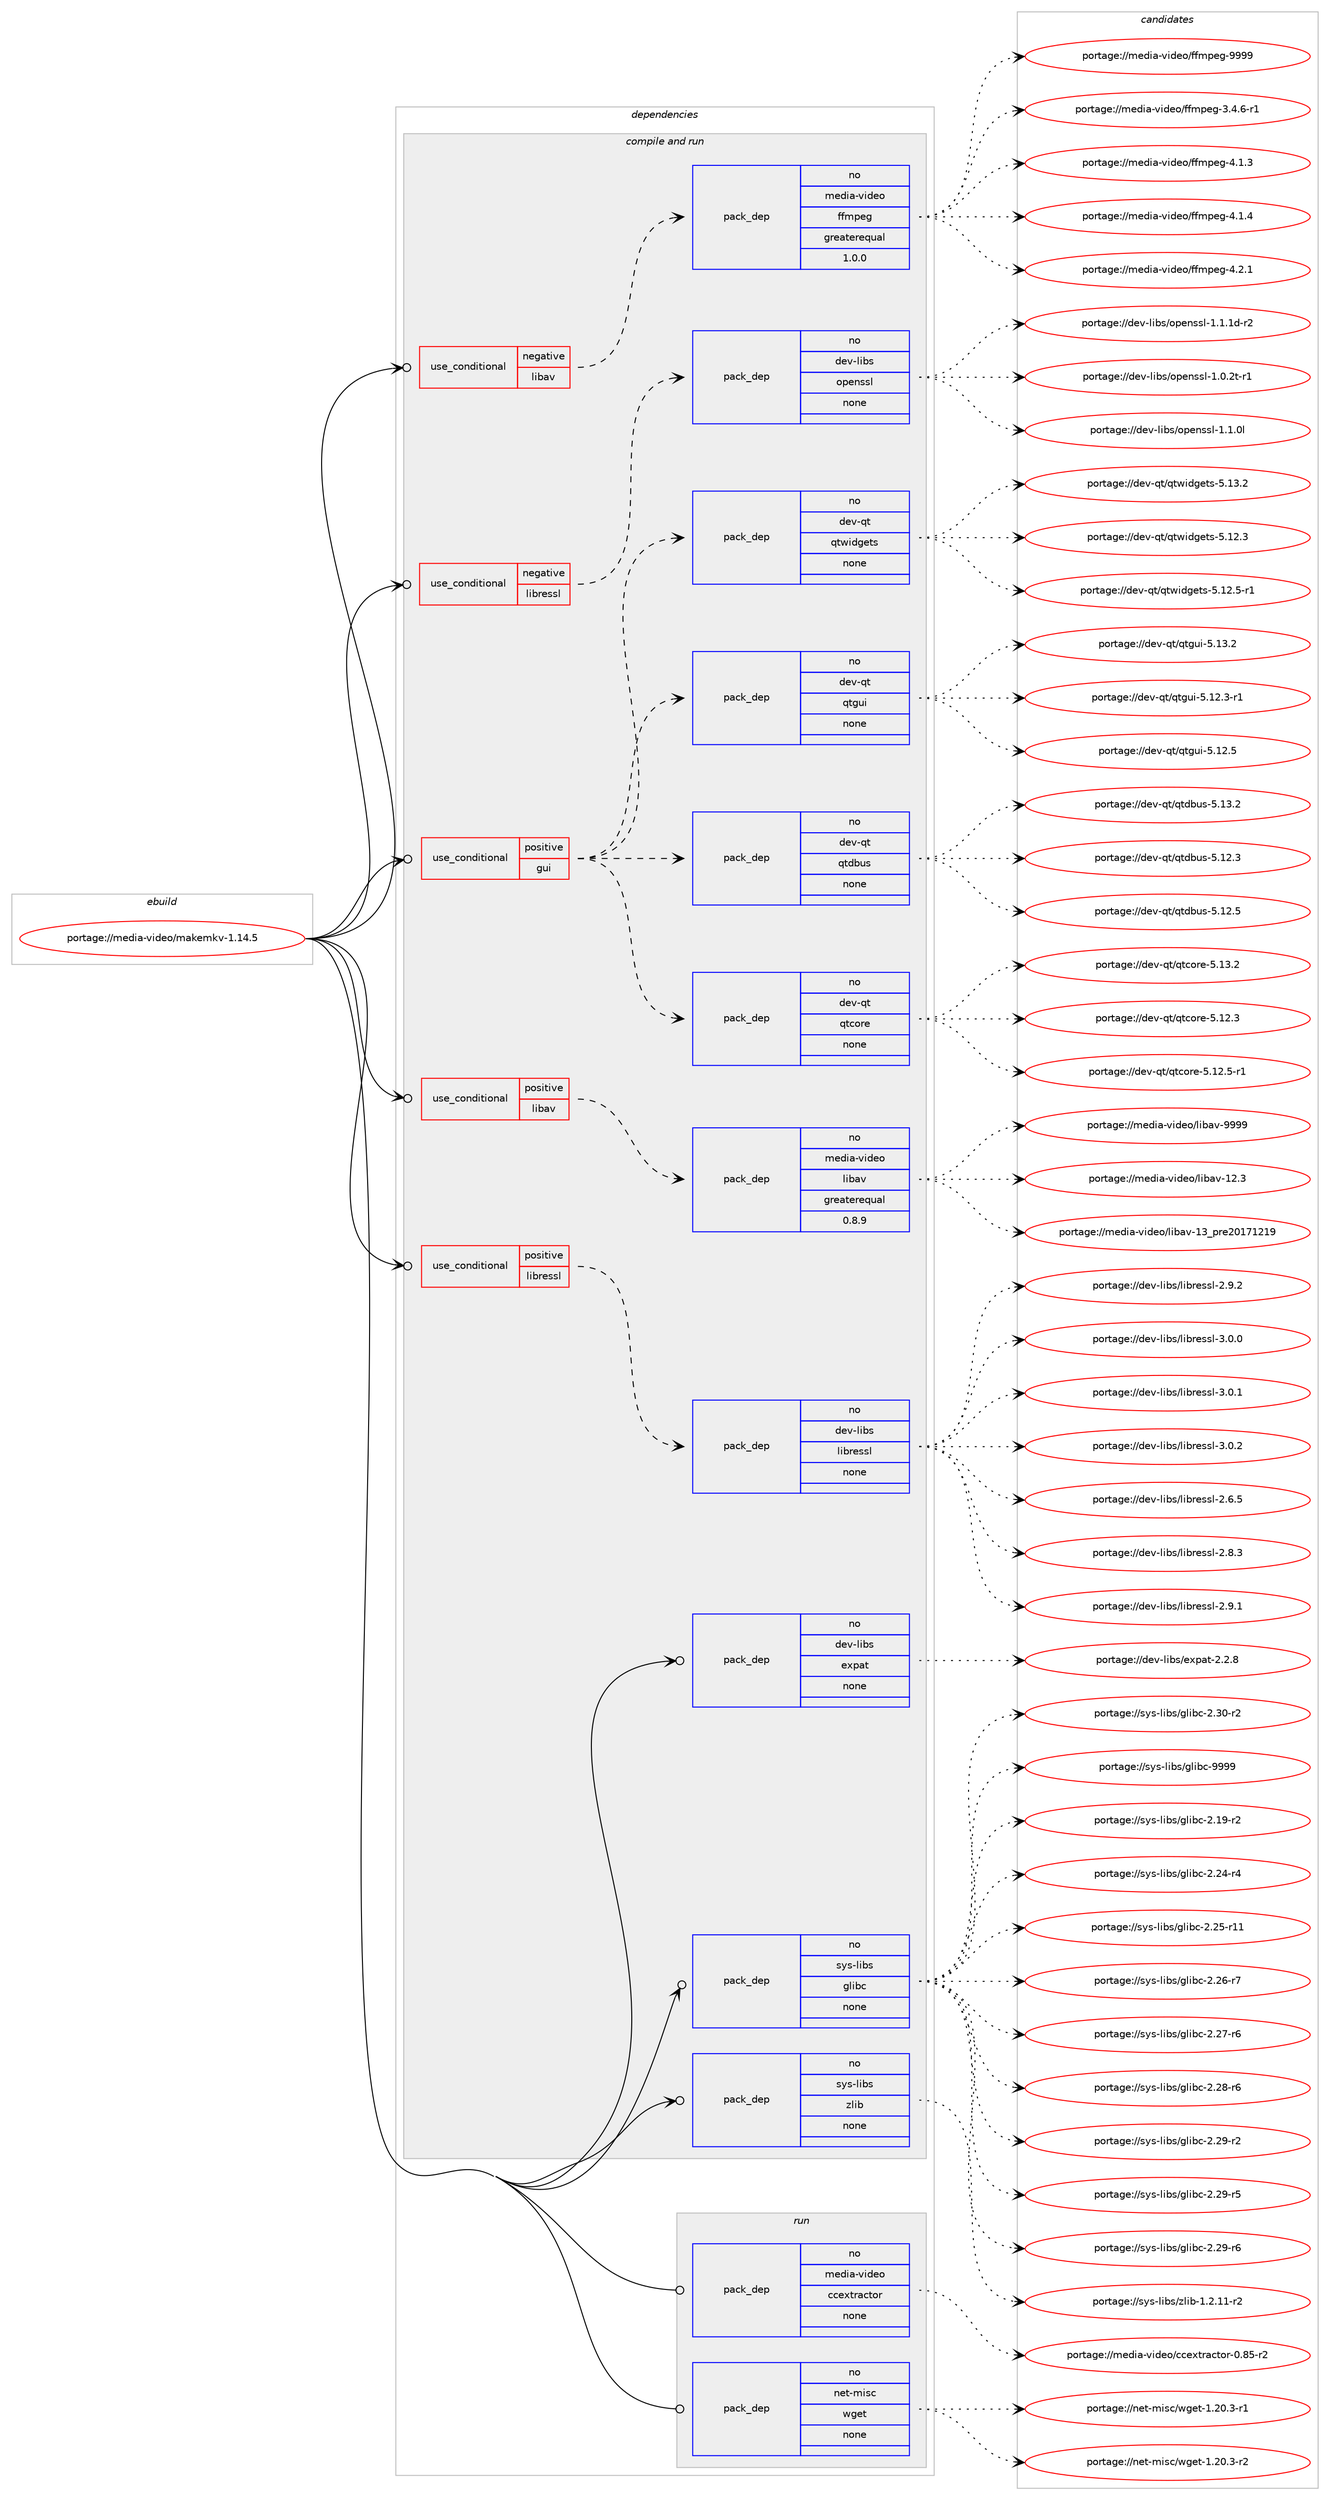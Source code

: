 digraph prolog {

# *************
# Graph options
# *************

newrank=true;
concentrate=true;
compound=true;
graph [rankdir=LR,fontname=Helvetica,fontsize=10,ranksep=1.5];#, ranksep=2.5, nodesep=0.2];
edge  [arrowhead=vee];
node  [fontname=Helvetica,fontsize=10];

# **********
# The ebuild
# **********

subgraph cluster_leftcol {
color=gray;
rank=same;
label=<<i>ebuild</i>>;
id [label="portage://media-video/makemkv-1.14.5", color=red, width=4, href="../media-video/makemkv-1.14.5.svg"];
}

# ****************
# The dependencies
# ****************

subgraph cluster_midcol {
color=gray;
label=<<i>dependencies</i>>;
subgraph cluster_compile {
fillcolor="#eeeeee";
style=filled;
label=<<i>compile</i>>;
}
subgraph cluster_compileandrun {
fillcolor="#eeeeee";
style=filled;
label=<<i>compile and run</i>>;
subgraph cond85003 {
dependency341236 [label=<<TABLE BORDER="0" CELLBORDER="1" CELLSPACING="0" CELLPADDING="4"><TR><TD ROWSPAN="3" CELLPADDING="10">use_conditional</TD></TR><TR><TD>negative</TD></TR><TR><TD>libav</TD></TR></TABLE>>, shape=none, color=red];
subgraph pack250646 {
dependency341237 [label=<<TABLE BORDER="0" CELLBORDER="1" CELLSPACING="0" CELLPADDING="4" WIDTH="220"><TR><TD ROWSPAN="6" CELLPADDING="30">pack_dep</TD></TR><TR><TD WIDTH="110">no</TD></TR><TR><TD>media-video</TD></TR><TR><TD>ffmpeg</TD></TR><TR><TD>greaterequal</TD></TR><TR><TD>1.0.0</TD></TR></TABLE>>, shape=none, color=blue];
}
dependency341236:e -> dependency341237:w [weight=20,style="dashed",arrowhead="vee"];
}
id:e -> dependency341236:w [weight=20,style="solid",arrowhead="odotvee"];
subgraph cond85004 {
dependency341238 [label=<<TABLE BORDER="0" CELLBORDER="1" CELLSPACING="0" CELLPADDING="4"><TR><TD ROWSPAN="3" CELLPADDING="10">use_conditional</TD></TR><TR><TD>negative</TD></TR><TR><TD>libressl</TD></TR></TABLE>>, shape=none, color=red];
subgraph pack250647 {
dependency341239 [label=<<TABLE BORDER="0" CELLBORDER="1" CELLSPACING="0" CELLPADDING="4" WIDTH="220"><TR><TD ROWSPAN="6" CELLPADDING="30">pack_dep</TD></TR><TR><TD WIDTH="110">no</TD></TR><TR><TD>dev-libs</TD></TR><TR><TD>openssl</TD></TR><TR><TD>none</TD></TR><TR><TD></TD></TR></TABLE>>, shape=none, color=blue];
}
dependency341238:e -> dependency341239:w [weight=20,style="dashed",arrowhead="vee"];
}
id:e -> dependency341238:w [weight=20,style="solid",arrowhead="odotvee"];
subgraph cond85005 {
dependency341240 [label=<<TABLE BORDER="0" CELLBORDER="1" CELLSPACING="0" CELLPADDING="4"><TR><TD ROWSPAN="3" CELLPADDING="10">use_conditional</TD></TR><TR><TD>positive</TD></TR><TR><TD>gui</TD></TR></TABLE>>, shape=none, color=red];
subgraph pack250648 {
dependency341241 [label=<<TABLE BORDER="0" CELLBORDER="1" CELLSPACING="0" CELLPADDING="4" WIDTH="220"><TR><TD ROWSPAN="6" CELLPADDING="30">pack_dep</TD></TR><TR><TD WIDTH="110">no</TD></TR><TR><TD>dev-qt</TD></TR><TR><TD>qtcore</TD></TR><TR><TD>none</TD></TR><TR><TD></TD></TR></TABLE>>, shape=none, color=blue];
}
dependency341240:e -> dependency341241:w [weight=20,style="dashed",arrowhead="vee"];
subgraph pack250649 {
dependency341242 [label=<<TABLE BORDER="0" CELLBORDER="1" CELLSPACING="0" CELLPADDING="4" WIDTH="220"><TR><TD ROWSPAN="6" CELLPADDING="30">pack_dep</TD></TR><TR><TD WIDTH="110">no</TD></TR><TR><TD>dev-qt</TD></TR><TR><TD>qtdbus</TD></TR><TR><TD>none</TD></TR><TR><TD></TD></TR></TABLE>>, shape=none, color=blue];
}
dependency341240:e -> dependency341242:w [weight=20,style="dashed",arrowhead="vee"];
subgraph pack250650 {
dependency341243 [label=<<TABLE BORDER="0" CELLBORDER="1" CELLSPACING="0" CELLPADDING="4" WIDTH="220"><TR><TD ROWSPAN="6" CELLPADDING="30">pack_dep</TD></TR><TR><TD WIDTH="110">no</TD></TR><TR><TD>dev-qt</TD></TR><TR><TD>qtgui</TD></TR><TR><TD>none</TD></TR><TR><TD></TD></TR></TABLE>>, shape=none, color=blue];
}
dependency341240:e -> dependency341243:w [weight=20,style="dashed",arrowhead="vee"];
subgraph pack250651 {
dependency341244 [label=<<TABLE BORDER="0" CELLBORDER="1" CELLSPACING="0" CELLPADDING="4" WIDTH="220"><TR><TD ROWSPAN="6" CELLPADDING="30">pack_dep</TD></TR><TR><TD WIDTH="110">no</TD></TR><TR><TD>dev-qt</TD></TR><TR><TD>qtwidgets</TD></TR><TR><TD>none</TD></TR><TR><TD></TD></TR></TABLE>>, shape=none, color=blue];
}
dependency341240:e -> dependency341244:w [weight=20,style="dashed",arrowhead="vee"];
}
id:e -> dependency341240:w [weight=20,style="solid",arrowhead="odotvee"];
subgraph cond85006 {
dependency341245 [label=<<TABLE BORDER="0" CELLBORDER="1" CELLSPACING="0" CELLPADDING="4"><TR><TD ROWSPAN="3" CELLPADDING="10">use_conditional</TD></TR><TR><TD>positive</TD></TR><TR><TD>libav</TD></TR></TABLE>>, shape=none, color=red];
subgraph pack250652 {
dependency341246 [label=<<TABLE BORDER="0" CELLBORDER="1" CELLSPACING="0" CELLPADDING="4" WIDTH="220"><TR><TD ROWSPAN="6" CELLPADDING="30">pack_dep</TD></TR><TR><TD WIDTH="110">no</TD></TR><TR><TD>media-video</TD></TR><TR><TD>libav</TD></TR><TR><TD>greaterequal</TD></TR><TR><TD>0.8.9</TD></TR></TABLE>>, shape=none, color=blue];
}
dependency341245:e -> dependency341246:w [weight=20,style="dashed",arrowhead="vee"];
}
id:e -> dependency341245:w [weight=20,style="solid",arrowhead="odotvee"];
subgraph cond85007 {
dependency341247 [label=<<TABLE BORDER="0" CELLBORDER="1" CELLSPACING="0" CELLPADDING="4"><TR><TD ROWSPAN="3" CELLPADDING="10">use_conditional</TD></TR><TR><TD>positive</TD></TR><TR><TD>libressl</TD></TR></TABLE>>, shape=none, color=red];
subgraph pack250653 {
dependency341248 [label=<<TABLE BORDER="0" CELLBORDER="1" CELLSPACING="0" CELLPADDING="4" WIDTH="220"><TR><TD ROWSPAN="6" CELLPADDING="30">pack_dep</TD></TR><TR><TD WIDTH="110">no</TD></TR><TR><TD>dev-libs</TD></TR><TR><TD>libressl</TD></TR><TR><TD>none</TD></TR><TR><TD></TD></TR></TABLE>>, shape=none, color=blue];
}
dependency341247:e -> dependency341248:w [weight=20,style="dashed",arrowhead="vee"];
}
id:e -> dependency341247:w [weight=20,style="solid",arrowhead="odotvee"];
subgraph pack250654 {
dependency341249 [label=<<TABLE BORDER="0" CELLBORDER="1" CELLSPACING="0" CELLPADDING="4" WIDTH="220"><TR><TD ROWSPAN="6" CELLPADDING="30">pack_dep</TD></TR><TR><TD WIDTH="110">no</TD></TR><TR><TD>dev-libs</TD></TR><TR><TD>expat</TD></TR><TR><TD>none</TD></TR><TR><TD></TD></TR></TABLE>>, shape=none, color=blue];
}
id:e -> dependency341249:w [weight=20,style="solid",arrowhead="odotvee"];
subgraph pack250655 {
dependency341250 [label=<<TABLE BORDER="0" CELLBORDER="1" CELLSPACING="0" CELLPADDING="4" WIDTH="220"><TR><TD ROWSPAN="6" CELLPADDING="30">pack_dep</TD></TR><TR><TD WIDTH="110">no</TD></TR><TR><TD>sys-libs</TD></TR><TR><TD>glibc</TD></TR><TR><TD>none</TD></TR><TR><TD></TD></TR></TABLE>>, shape=none, color=blue];
}
id:e -> dependency341250:w [weight=20,style="solid",arrowhead="odotvee"];
subgraph pack250656 {
dependency341251 [label=<<TABLE BORDER="0" CELLBORDER="1" CELLSPACING="0" CELLPADDING="4" WIDTH="220"><TR><TD ROWSPAN="6" CELLPADDING="30">pack_dep</TD></TR><TR><TD WIDTH="110">no</TD></TR><TR><TD>sys-libs</TD></TR><TR><TD>zlib</TD></TR><TR><TD>none</TD></TR><TR><TD></TD></TR></TABLE>>, shape=none, color=blue];
}
id:e -> dependency341251:w [weight=20,style="solid",arrowhead="odotvee"];
}
subgraph cluster_run {
fillcolor="#eeeeee";
style=filled;
label=<<i>run</i>>;
subgraph pack250657 {
dependency341252 [label=<<TABLE BORDER="0" CELLBORDER="1" CELLSPACING="0" CELLPADDING="4" WIDTH="220"><TR><TD ROWSPAN="6" CELLPADDING="30">pack_dep</TD></TR><TR><TD WIDTH="110">no</TD></TR><TR><TD>media-video</TD></TR><TR><TD>ccextractor</TD></TR><TR><TD>none</TD></TR><TR><TD></TD></TR></TABLE>>, shape=none, color=blue];
}
id:e -> dependency341252:w [weight=20,style="solid",arrowhead="odot"];
subgraph pack250658 {
dependency341253 [label=<<TABLE BORDER="0" CELLBORDER="1" CELLSPACING="0" CELLPADDING="4" WIDTH="220"><TR><TD ROWSPAN="6" CELLPADDING="30">pack_dep</TD></TR><TR><TD WIDTH="110">no</TD></TR><TR><TD>net-misc</TD></TR><TR><TD>wget</TD></TR><TR><TD>none</TD></TR><TR><TD></TD></TR></TABLE>>, shape=none, color=blue];
}
id:e -> dependency341253:w [weight=20,style="solid",arrowhead="odot"];
}
}

# **************
# The candidates
# **************

subgraph cluster_choices {
rank=same;
color=gray;
label=<<i>candidates</i>>;

subgraph choice250646 {
color=black;
nodesep=1;
choiceportage1091011001059745118105100101111471021021091121011034551465246544511449 [label="portage://media-video/ffmpeg-3.4.6-r1", color=red, width=4,href="../media-video/ffmpeg-3.4.6-r1.svg"];
choiceportage109101100105974511810510010111147102102109112101103455246494651 [label="portage://media-video/ffmpeg-4.1.3", color=red, width=4,href="../media-video/ffmpeg-4.1.3.svg"];
choiceportage109101100105974511810510010111147102102109112101103455246494652 [label="portage://media-video/ffmpeg-4.1.4", color=red, width=4,href="../media-video/ffmpeg-4.1.4.svg"];
choiceportage109101100105974511810510010111147102102109112101103455246504649 [label="portage://media-video/ffmpeg-4.2.1", color=red, width=4,href="../media-video/ffmpeg-4.2.1.svg"];
choiceportage1091011001059745118105100101111471021021091121011034557575757 [label="portage://media-video/ffmpeg-9999", color=red, width=4,href="../media-video/ffmpeg-9999.svg"];
dependency341237:e -> choiceportage1091011001059745118105100101111471021021091121011034551465246544511449:w [style=dotted,weight="100"];
dependency341237:e -> choiceportage109101100105974511810510010111147102102109112101103455246494651:w [style=dotted,weight="100"];
dependency341237:e -> choiceportage109101100105974511810510010111147102102109112101103455246494652:w [style=dotted,weight="100"];
dependency341237:e -> choiceportage109101100105974511810510010111147102102109112101103455246504649:w [style=dotted,weight="100"];
dependency341237:e -> choiceportage1091011001059745118105100101111471021021091121011034557575757:w [style=dotted,weight="100"];
}
subgraph choice250647 {
color=black;
nodesep=1;
choiceportage1001011184510810598115471111121011101151151084549464846501164511449 [label="portage://dev-libs/openssl-1.0.2t-r1", color=red, width=4,href="../dev-libs/openssl-1.0.2t-r1.svg"];
choiceportage100101118451081059811547111112101110115115108454946494648108 [label="portage://dev-libs/openssl-1.1.0l", color=red, width=4,href="../dev-libs/openssl-1.1.0l.svg"];
choiceportage1001011184510810598115471111121011101151151084549464946491004511450 [label="portage://dev-libs/openssl-1.1.1d-r2", color=red, width=4,href="../dev-libs/openssl-1.1.1d-r2.svg"];
dependency341239:e -> choiceportage1001011184510810598115471111121011101151151084549464846501164511449:w [style=dotted,weight="100"];
dependency341239:e -> choiceportage100101118451081059811547111112101110115115108454946494648108:w [style=dotted,weight="100"];
dependency341239:e -> choiceportage1001011184510810598115471111121011101151151084549464946491004511450:w [style=dotted,weight="100"];
}
subgraph choice250648 {
color=black;
nodesep=1;
choiceportage10010111845113116471131169911111410145534649504651 [label="portage://dev-qt/qtcore-5.12.3", color=red, width=4,href="../dev-qt/qtcore-5.12.3.svg"];
choiceportage100101118451131164711311699111114101455346495046534511449 [label="portage://dev-qt/qtcore-5.12.5-r1", color=red, width=4,href="../dev-qt/qtcore-5.12.5-r1.svg"];
choiceportage10010111845113116471131169911111410145534649514650 [label="portage://dev-qt/qtcore-5.13.2", color=red, width=4,href="../dev-qt/qtcore-5.13.2.svg"];
dependency341241:e -> choiceportage10010111845113116471131169911111410145534649504651:w [style=dotted,weight="100"];
dependency341241:e -> choiceportage100101118451131164711311699111114101455346495046534511449:w [style=dotted,weight="100"];
dependency341241:e -> choiceportage10010111845113116471131169911111410145534649514650:w [style=dotted,weight="100"];
}
subgraph choice250649 {
color=black;
nodesep=1;
choiceportage10010111845113116471131161009811711545534649504651 [label="portage://dev-qt/qtdbus-5.12.3", color=red, width=4,href="../dev-qt/qtdbus-5.12.3.svg"];
choiceportage10010111845113116471131161009811711545534649504653 [label="portage://dev-qt/qtdbus-5.12.5", color=red, width=4,href="../dev-qt/qtdbus-5.12.5.svg"];
choiceportage10010111845113116471131161009811711545534649514650 [label="portage://dev-qt/qtdbus-5.13.2", color=red, width=4,href="../dev-qt/qtdbus-5.13.2.svg"];
dependency341242:e -> choiceportage10010111845113116471131161009811711545534649504651:w [style=dotted,weight="100"];
dependency341242:e -> choiceportage10010111845113116471131161009811711545534649504653:w [style=dotted,weight="100"];
dependency341242:e -> choiceportage10010111845113116471131161009811711545534649514650:w [style=dotted,weight="100"];
}
subgraph choice250650 {
color=black;
nodesep=1;
choiceportage1001011184511311647113116103117105455346495046514511449 [label="portage://dev-qt/qtgui-5.12.3-r1", color=red, width=4,href="../dev-qt/qtgui-5.12.3-r1.svg"];
choiceportage100101118451131164711311610311710545534649504653 [label="portage://dev-qt/qtgui-5.12.5", color=red, width=4,href="../dev-qt/qtgui-5.12.5.svg"];
choiceportage100101118451131164711311610311710545534649514650 [label="portage://dev-qt/qtgui-5.13.2", color=red, width=4,href="../dev-qt/qtgui-5.13.2.svg"];
dependency341243:e -> choiceportage1001011184511311647113116103117105455346495046514511449:w [style=dotted,weight="100"];
dependency341243:e -> choiceportage100101118451131164711311610311710545534649504653:w [style=dotted,weight="100"];
dependency341243:e -> choiceportage100101118451131164711311610311710545534649514650:w [style=dotted,weight="100"];
}
subgraph choice250651 {
color=black;
nodesep=1;
choiceportage100101118451131164711311611910510010310111611545534649504651 [label="portage://dev-qt/qtwidgets-5.12.3", color=red, width=4,href="../dev-qt/qtwidgets-5.12.3.svg"];
choiceportage1001011184511311647113116119105100103101116115455346495046534511449 [label="portage://dev-qt/qtwidgets-5.12.5-r1", color=red, width=4,href="../dev-qt/qtwidgets-5.12.5-r1.svg"];
choiceportage100101118451131164711311611910510010310111611545534649514650 [label="portage://dev-qt/qtwidgets-5.13.2", color=red, width=4,href="../dev-qt/qtwidgets-5.13.2.svg"];
dependency341244:e -> choiceportage100101118451131164711311611910510010310111611545534649504651:w [style=dotted,weight="100"];
dependency341244:e -> choiceportage1001011184511311647113116119105100103101116115455346495046534511449:w [style=dotted,weight="100"];
dependency341244:e -> choiceportage100101118451131164711311611910510010310111611545534649514650:w [style=dotted,weight="100"];
}
subgraph choice250652 {
color=black;
nodesep=1;
choiceportage10910110010597451181051001011114710810598971184549504651 [label="portage://media-video/libav-12.3", color=red, width=4,href="../media-video/libav-12.3.svg"];
choiceportage1091011001059745118105100101111471081059897118454951951121141015048495549504957 [label="portage://media-video/libav-13_pre20171219", color=red, width=4,href="../media-video/libav-13_pre20171219.svg"];
choiceportage10910110010597451181051001011114710810598971184557575757 [label="portage://media-video/libav-9999", color=red, width=4,href="../media-video/libav-9999.svg"];
dependency341246:e -> choiceportage10910110010597451181051001011114710810598971184549504651:w [style=dotted,weight="100"];
dependency341246:e -> choiceportage1091011001059745118105100101111471081059897118454951951121141015048495549504957:w [style=dotted,weight="100"];
dependency341246:e -> choiceportage10910110010597451181051001011114710810598971184557575757:w [style=dotted,weight="100"];
}
subgraph choice250653 {
color=black;
nodesep=1;
choiceportage10010111845108105981154710810598114101115115108455046544653 [label="portage://dev-libs/libressl-2.6.5", color=red, width=4,href="../dev-libs/libressl-2.6.5.svg"];
choiceportage10010111845108105981154710810598114101115115108455046564651 [label="portage://dev-libs/libressl-2.8.3", color=red, width=4,href="../dev-libs/libressl-2.8.3.svg"];
choiceportage10010111845108105981154710810598114101115115108455046574649 [label="portage://dev-libs/libressl-2.9.1", color=red, width=4,href="../dev-libs/libressl-2.9.1.svg"];
choiceportage10010111845108105981154710810598114101115115108455046574650 [label="portage://dev-libs/libressl-2.9.2", color=red, width=4,href="../dev-libs/libressl-2.9.2.svg"];
choiceportage10010111845108105981154710810598114101115115108455146484648 [label="portage://dev-libs/libressl-3.0.0", color=red, width=4,href="../dev-libs/libressl-3.0.0.svg"];
choiceportage10010111845108105981154710810598114101115115108455146484649 [label="portage://dev-libs/libressl-3.0.1", color=red, width=4,href="../dev-libs/libressl-3.0.1.svg"];
choiceportage10010111845108105981154710810598114101115115108455146484650 [label="portage://dev-libs/libressl-3.0.2", color=red, width=4,href="../dev-libs/libressl-3.0.2.svg"];
dependency341248:e -> choiceportage10010111845108105981154710810598114101115115108455046544653:w [style=dotted,weight="100"];
dependency341248:e -> choiceportage10010111845108105981154710810598114101115115108455046564651:w [style=dotted,weight="100"];
dependency341248:e -> choiceportage10010111845108105981154710810598114101115115108455046574649:w [style=dotted,weight="100"];
dependency341248:e -> choiceportage10010111845108105981154710810598114101115115108455046574650:w [style=dotted,weight="100"];
dependency341248:e -> choiceportage10010111845108105981154710810598114101115115108455146484648:w [style=dotted,weight="100"];
dependency341248:e -> choiceportage10010111845108105981154710810598114101115115108455146484649:w [style=dotted,weight="100"];
dependency341248:e -> choiceportage10010111845108105981154710810598114101115115108455146484650:w [style=dotted,weight="100"];
}
subgraph choice250654 {
color=black;
nodesep=1;
choiceportage10010111845108105981154710112011297116455046504656 [label="portage://dev-libs/expat-2.2.8", color=red, width=4,href="../dev-libs/expat-2.2.8.svg"];
dependency341249:e -> choiceportage10010111845108105981154710112011297116455046504656:w [style=dotted,weight="100"];
}
subgraph choice250655 {
color=black;
nodesep=1;
choiceportage115121115451081059811547103108105989945504649574511450 [label="portage://sys-libs/glibc-2.19-r2", color=red, width=4,href="../sys-libs/glibc-2.19-r2.svg"];
choiceportage115121115451081059811547103108105989945504650524511452 [label="portage://sys-libs/glibc-2.24-r4", color=red, width=4,href="../sys-libs/glibc-2.24-r4.svg"];
choiceportage11512111545108105981154710310810598994550465053451144949 [label="portage://sys-libs/glibc-2.25-r11", color=red, width=4,href="../sys-libs/glibc-2.25-r11.svg"];
choiceportage115121115451081059811547103108105989945504650544511455 [label="portage://sys-libs/glibc-2.26-r7", color=red, width=4,href="../sys-libs/glibc-2.26-r7.svg"];
choiceportage115121115451081059811547103108105989945504650554511454 [label="portage://sys-libs/glibc-2.27-r6", color=red, width=4,href="../sys-libs/glibc-2.27-r6.svg"];
choiceportage115121115451081059811547103108105989945504650564511454 [label="portage://sys-libs/glibc-2.28-r6", color=red, width=4,href="../sys-libs/glibc-2.28-r6.svg"];
choiceportage115121115451081059811547103108105989945504650574511450 [label="portage://sys-libs/glibc-2.29-r2", color=red, width=4,href="../sys-libs/glibc-2.29-r2.svg"];
choiceportage115121115451081059811547103108105989945504650574511453 [label="portage://sys-libs/glibc-2.29-r5", color=red, width=4,href="../sys-libs/glibc-2.29-r5.svg"];
choiceportage115121115451081059811547103108105989945504650574511454 [label="portage://sys-libs/glibc-2.29-r6", color=red, width=4,href="../sys-libs/glibc-2.29-r6.svg"];
choiceportage115121115451081059811547103108105989945504651484511450 [label="portage://sys-libs/glibc-2.30-r2", color=red, width=4,href="../sys-libs/glibc-2.30-r2.svg"];
choiceportage11512111545108105981154710310810598994557575757 [label="portage://sys-libs/glibc-9999", color=red, width=4,href="../sys-libs/glibc-9999.svg"];
dependency341250:e -> choiceportage115121115451081059811547103108105989945504649574511450:w [style=dotted,weight="100"];
dependency341250:e -> choiceportage115121115451081059811547103108105989945504650524511452:w [style=dotted,weight="100"];
dependency341250:e -> choiceportage11512111545108105981154710310810598994550465053451144949:w [style=dotted,weight="100"];
dependency341250:e -> choiceportage115121115451081059811547103108105989945504650544511455:w [style=dotted,weight="100"];
dependency341250:e -> choiceportage115121115451081059811547103108105989945504650554511454:w [style=dotted,weight="100"];
dependency341250:e -> choiceportage115121115451081059811547103108105989945504650564511454:w [style=dotted,weight="100"];
dependency341250:e -> choiceportage115121115451081059811547103108105989945504650574511450:w [style=dotted,weight="100"];
dependency341250:e -> choiceportage115121115451081059811547103108105989945504650574511453:w [style=dotted,weight="100"];
dependency341250:e -> choiceportage115121115451081059811547103108105989945504650574511454:w [style=dotted,weight="100"];
dependency341250:e -> choiceportage115121115451081059811547103108105989945504651484511450:w [style=dotted,weight="100"];
dependency341250:e -> choiceportage11512111545108105981154710310810598994557575757:w [style=dotted,weight="100"];
}
subgraph choice250656 {
color=black;
nodesep=1;
choiceportage11512111545108105981154712210810598454946504649494511450 [label="portage://sys-libs/zlib-1.2.11-r2", color=red, width=4,href="../sys-libs/zlib-1.2.11-r2.svg"];
dependency341251:e -> choiceportage11512111545108105981154712210810598454946504649494511450:w [style=dotted,weight="100"];
}
subgraph choice250657 {
color=black;
nodesep=1;
choiceportage1091011001059745118105100101111479999101120116114979911611111445484656534511450 [label="portage://media-video/ccextractor-0.85-r2", color=red, width=4,href="../media-video/ccextractor-0.85-r2.svg"];
dependency341252:e -> choiceportage1091011001059745118105100101111479999101120116114979911611111445484656534511450:w [style=dotted,weight="100"];
}
subgraph choice250658 {
color=black;
nodesep=1;
choiceportage110101116451091051159947119103101116454946504846514511449 [label="portage://net-misc/wget-1.20.3-r1", color=red, width=4,href="../net-misc/wget-1.20.3-r1.svg"];
choiceportage110101116451091051159947119103101116454946504846514511450 [label="portage://net-misc/wget-1.20.3-r2", color=red, width=4,href="../net-misc/wget-1.20.3-r2.svg"];
dependency341253:e -> choiceportage110101116451091051159947119103101116454946504846514511449:w [style=dotted,weight="100"];
dependency341253:e -> choiceportage110101116451091051159947119103101116454946504846514511450:w [style=dotted,weight="100"];
}
}

}
